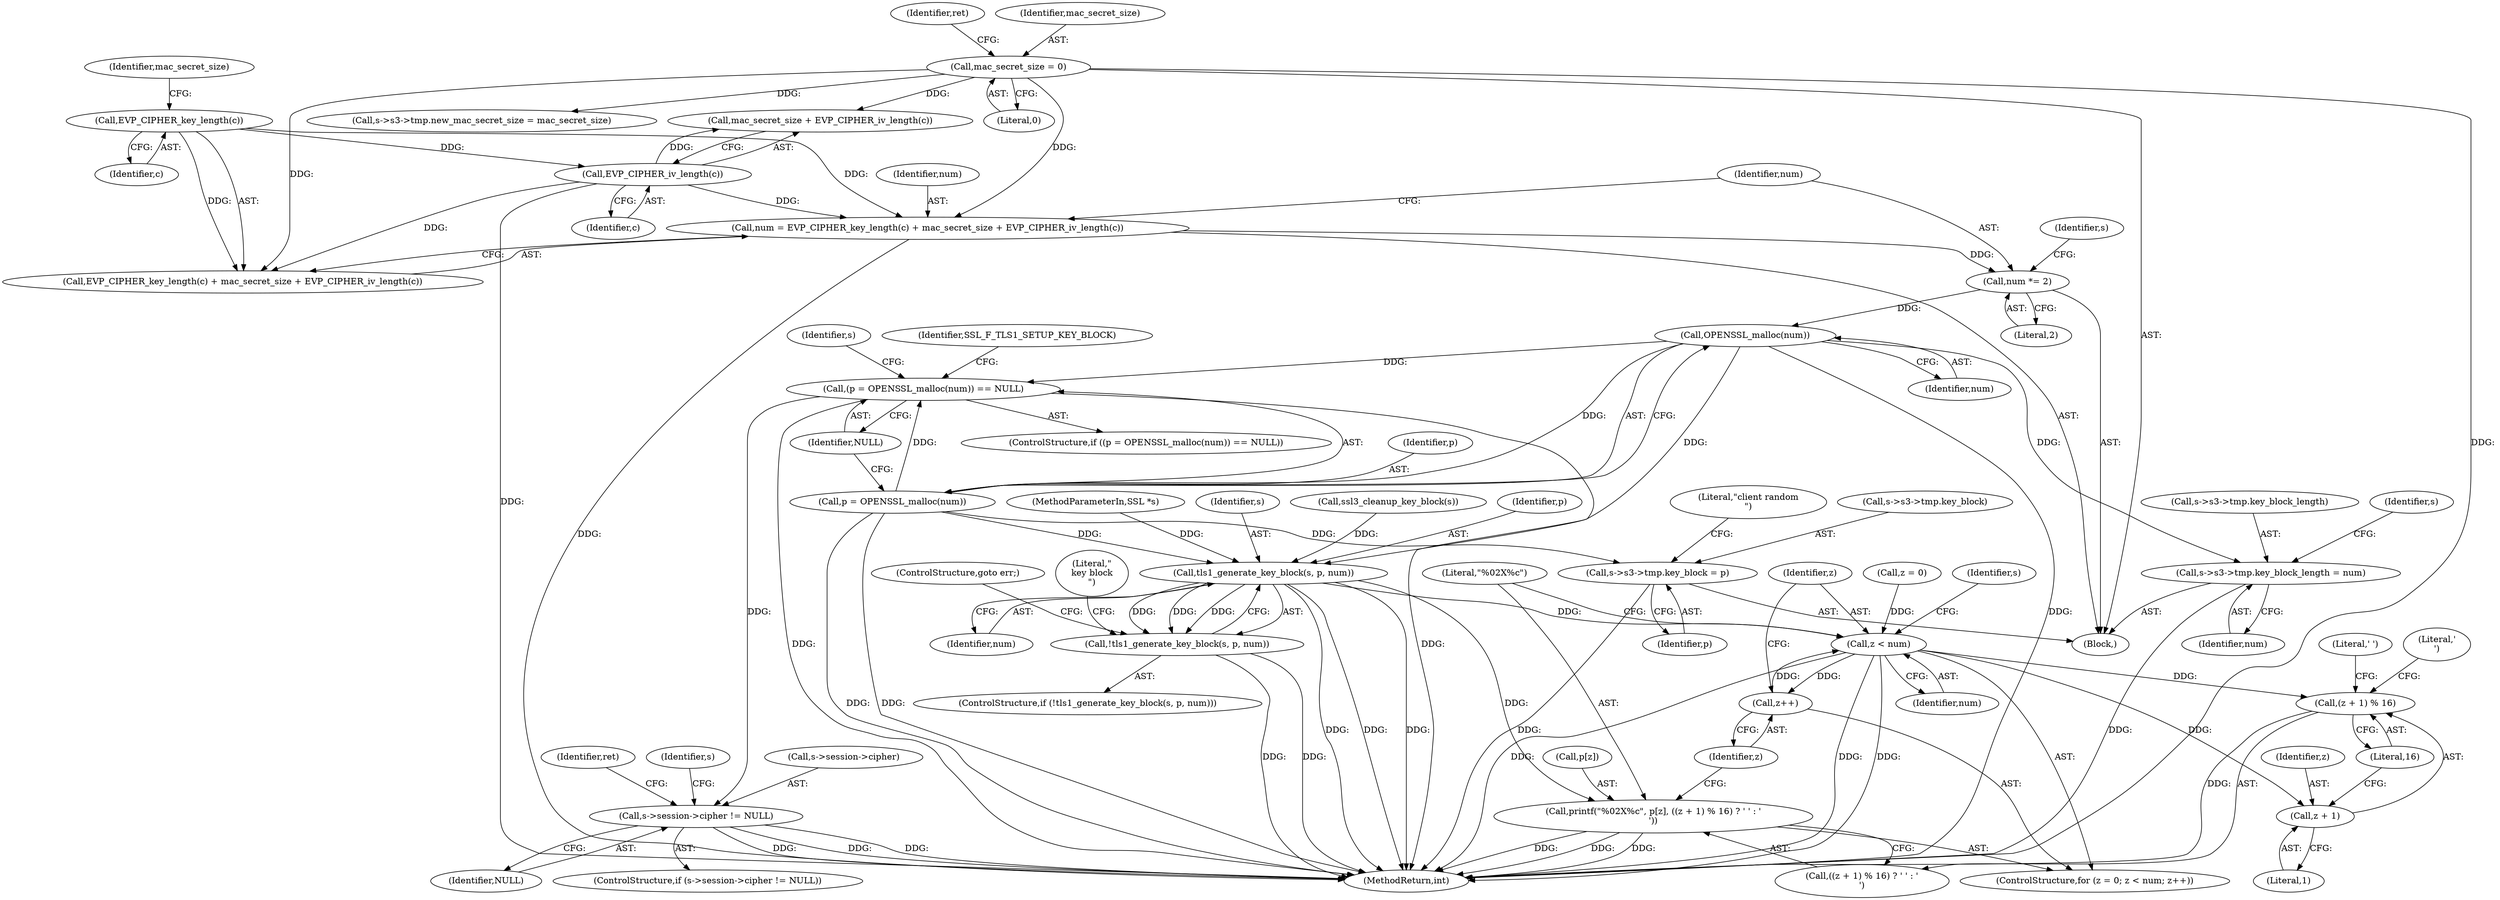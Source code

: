 digraph "0_openssl_4ad93618d26a3ea23d36ad5498ff4f59eff3a4d2_5@integer" {
"1000193" [label="(Call,num = EVP_CIPHER_key_length(c) + mac_secret_size + EVP_CIPHER_iv_length(c))"];
"1000196" [label="(Call,EVP_CIPHER_key_length(c))"];
"1000114" [label="(Call,mac_secret_size = 0)"];
"1000200" [label="(Call,EVP_CIPHER_iv_length(c))"];
"1000202" [label="(Call,num *= 2)"];
"1000211" [label="(Call,OPENSSL_malloc(num))"];
"1000208" [label="(Call,(p = OPENSSL_malloc(num)) == NULL)"];
"1000388" [label="(Call,s->session->cipher != NULL)"];
"1000209" [label="(Call,p = OPENSSL_malloc(num))"];
"1000228" [label="(Call,s->s3->tmp.key_block = p)"];
"1000333" [label="(Call,tls1_generate_key_block(s, p, num))"];
"1000332" [label="(Call,!tls1_generate_key_block(s, p, num))"];
"1000346" [label="(Call,z < num)"];
"1000349" [label="(Call,z++)"];
"1000357" [label="(Call,(z + 1) % 16)"];
"1000358" [label="(Call,z + 1)"];
"1000351" [label="(Call,printf(\"%02X%c\", p[z], ((z + 1) % 16) ? ' ' : '\n'))"];
"1000219" [label="(Call,s->s3->tmp.key_block_length = num)"];
"1000436" [label="(MethodReturn,int)"];
"1000334" [label="(Identifier,s)"];
"1000205" [label="(Call,ssl3_cleanup_key_block(s))"];
"1000198" [label="(Call,mac_secret_size + EVP_CIPHER_iv_length(c))"];
"1000388" [label="(Call,s->session->cipher != NULL)"];
"1000203" [label="(Identifier,num)"];
"1000116" [label="(Literal,0)"];
"1000357" [label="(Call,(z + 1) % 16)"];
"1000362" [label="(Literal,' ')"];
"1000119" [label="(Identifier,ret)"];
"1000209" [label="(Call,p = OPENSSL_malloc(num))"];
"1000216" [label="(Identifier,SSL_F_TLS1_SETUP_KEY_BLOCK)"];
"1000195" [label="(Call,EVP_CIPHER_key_length(c) + mac_secret_size + EVP_CIPHER_iv_length(c))"];
"1000336" [label="(Identifier,num)"];
"1000401" [label="(Identifier,s)"];
"1000351" [label="(Call,printf(\"%02X%c\", p[z], ((z + 1) % 16) ? ' ' : '\n'))"];
"1000356" [label="(Call,((z + 1) % 16) ? ' ' : '\n')"];
"1000204" [label="(Literal,2)"];
"1000228" [label="(Call,s->s3->tmp.key_block = p)"];
"1000331" [label="(ControlStructure,if (!tls1_generate_key_block(s, p, num)))"];
"1000358" [label="(Call,z + 1)"];
"1000213" [label="(Identifier,NULL)"];
"1000343" [label="(Call,z = 0)"];
"1000363" [label="(Literal,'\n')"];
"1000219" [label="(Call,s->s3->tmp.key_block_length = num)"];
"1000196" [label="(Call,EVP_CIPHER_key_length(c))"];
"1000387" [label="(ControlStructure,if (s->session->cipher != NULL))"];
"1000211" [label="(Call,OPENSSL_malloc(num))"];
"1000199" [label="(Identifier,mac_secret_size)"];
"1000337" [label="(ControlStructure,goto err;)"];
"1000339" [label="(Literal,\"\nkey block\n\")"];
"1000347" [label="(Identifier,z)"];
"1000201" [label="(Identifier,c)"];
"1000115" [label="(Identifier,mac_secret_size)"];
"1000349" [label="(Call,z++)"];
"1000197" [label="(Identifier,c)"];
"1000232" [label="(Identifier,s)"];
"1000210" [label="(Identifier,p)"];
"1000238" [label="(Literal,\"client random\n\")"];
"1000361" [label="(Literal,16)"];
"1000389" [label="(Call,s->session->cipher)"];
"1000212" [label="(Identifier,num)"];
"1000184" [label="(Call,s->s3->tmp.new_mac_secret_size = mac_secret_size)"];
"1000352" [label="(Literal,\"%02X%c\")"];
"1000431" [label="(Identifier,ret)"];
"1000335" [label="(Identifier,p)"];
"1000193" [label="(Call,num = EVP_CIPHER_key_length(c) + mac_secret_size + EVP_CIPHER_iv_length(c))"];
"1000227" [label="(Identifier,num)"];
"1000333" [label="(Call,tls1_generate_key_block(s, p, num))"];
"1000236" [label="(Identifier,p)"];
"1000202" [label="(Call,num *= 2)"];
"1000346" [label="(Call,z < num)"];
"1000220" [label="(Call,s->s3->tmp.key_block_length)"];
"1000102" [label="(MethodParameterIn,SSL *s)"];
"1000348" [label="(Identifier,num)"];
"1000360" [label="(Literal,1)"];
"1000359" [label="(Identifier,z)"];
"1000114" [label="(Call,mac_secret_size = 0)"];
"1000208" [label="(Call,(p = OPENSSL_malloc(num)) == NULL)"];
"1000342" [label="(ControlStructure,for (z = 0; z < num; z++))"];
"1000353" [label="(Call,p[z])"];
"1000229" [label="(Call,s->s3->tmp.key_block)"];
"1000206" [label="(Identifier,s)"];
"1000207" [label="(ControlStructure,if ((p = OPENSSL_malloc(num)) == NULL))"];
"1000394" [label="(Identifier,NULL)"];
"1000332" [label="(Call,!tls1_generate_key_block(s, p, num))"];
"1000369" [label="(Identifier,s)"];
"1000350" [label="(Identifier,z)"];
"1000103" [label="(Block,)"];
"1000223" [label="(Identifier,s)"];
"1000200" [label="(Call,EVP_CIPHER_iv_length(c))"];
"1000194" [label="(Identifier,num)"];
"1000193" -> "1000103"  [label="AST: "];
"1000193" -> "1000195"  [label="CFG: "];
"1000194" -> "1000193"  [label="AST: "];
"1000195" -> "1000193"  [label="AST: "];
"1000203" -> "1000193"  [label="CFG: "];
"1000193" -> "1000436"  [label="DDG: "];
"1000196" -> "1000193"  [label="DDG: "];
"1000114" -> "1000193"  [label="DDG: "];
"1000200" -> "1000193"  [label="DDG: "];
"1000193" -> "1000202"  [label="DDG: "];
"1000196" -> "1000195"  [label="AST: "];
"1000196" -> "1000197"  [label="CFG: "];
"1000197" -> "1000196"  [label="AST: "];
"1000199" -> "1000196"  [label="CFG: "];
"1000196" -> "1000195"  [label="DDG: "];
"1000196" -> "1000200"  [label="DDG: "];
"1000114" -> "1000103"  [label="AST: "];
"1000114" -> "1000116"  [label="CFG: "];
"1000115" -> "1000114"  [label="AST: "];
"1000116" -> "1000114"  [label="AST: "];
"1000119" -> "1000114"  [label="CFG: "];
"1000114" -> "1000436"  [label="DDG: "];
"1000114" -> "1000184"  [label="DDG: "];
"1000114" -> "1000195"  [label="DDG: "];
"1000114" -> "1000198"  [label="DDG: "];
"1000200" -> "1000198"  [label="AST: "];
"1000200" -> "1000201"  [label="CFG: "];
"1000201" -> "1000200"  [label="AST: "];
"1000198" -> "1000200"  [label="CFG: "];
"1000200" -> "1000436"  [label="DDG: "];
"1000200" -> "1000195"  [label="DDG: "];
"1000200" -> "1000198"  [label="DDG: "];
"1000202" -> "1000103"  [label="AST: "];
"1000202" -> "1000204"  [label="CFG: "];
"1000203" -> "1000202"  [label="AST: "];
"1000204" -> "1000202"  [label="AST: "];
"1000206" -> "1000202"  [label="CFG: "];
"1000202" -> "1000211"  [label="DDG: "];
"1000211" -> "1000209"  [label="AST: "];
"1000211" -> "1000212"  [label="CFG: "];
"1000212" -> "1000211"  [label="AST: "];
"1000209" -> "1000211"  [label="CFG: "];
"1000211" -> "1000436"  [label="DDG: "];
"1000211" -> "1000208"  [label="DDG: "];
"1000211" -> "1000209"  [label="DDG: "];
"1000211" -> "1000219"  [label="DDG: "];
"1000211" -> "1000333"  [label="DDG: "];
"1000208" -> "1000207"  [label="AST: "];
"1000208" -> "1000213"  [label="CFG: "];
"1000209" -> "1000208"  [label="AST: "];
"1000213" -> "1000208"  [label="AST: "];
"1000216" -> "1000208"  [label="CFG: "];
"1000223" -> "1000208"  [label="CFG: "];
"1000208" -> "1000436"  [label="DDG: "];
"1000208" -> "1000436"  [label="DDG: "];
"1000209" -> "1000208"  [label="DDG: "];
"1000208" -> "1000388"  [label="DDG: "];
"1000388" -> "1000387"  [label="AST: "];
"1000388" -> "1000394"  [label="CFG: "];
"1000389" -> "1000388"  [label="AST: "];
"1000394" -> "1000388"  [label="AST: "];
"1000401" -> "1000388"  [label="CFG: "];
"1000431" -> "1000388"  [label="CFG: "];
"1000388" -> "1000436"  [label="DDG: "];
"1000388" -> "1000436"  [label="DDG: "];
"1000388" -> "1000436"  [label="DDG: "];
"1000210" -> "1000209"  [label="AST: "];
"1000213" -> "1000209"  [label="CFG: "];
"1000209" -> "1000436"  [label="DDG: "];
"1000209" -> "1000436"  [label="DDG: "];
"1000209" -> "1000228"  [label="DDG: "];
"1000209" -> "1000333"  [label="DDG: "];
"1000228" -> "1000103"  [label="AST: "];
"1000228" -> "1000236"  [label="CFG: "];
"1000229" -> "1000228"  [label="AST: "];
"1000236" -> "1000228"  [label="AST: "];
"1000238" -> "1000228"  [label="CFG: "];
"1000228" -> "1000436"  [label="DDG: "];
"1000333" -> "1000332"  [label="AST: "];
"1000333" -> "1000336"  [label="CFG: "];
"1000334" -> "1000333"  [label="AST: "];
"1000335" -> "1000333"  [label="AST: "];
"1000336" -> "1000333"  [label="AST: "];
"1000332" -> "1000333"  [label="CFG: "];
"1000333" -> "1000436"  [label="DDG: "];
"1000333" -> "1000436"  [label="DDG: "];
"1000333" -> "1000436"  [label="DDG: "];
"1000333" -> "1000332"  [label="DDG: "];
"1000333" -> "1000332"  [label="DDG: "];
"1000333" -> "1000332"  [label="DDG: "];
"1000205" -> "1000333"  [label="DDG: "];
"1000102" -> "1000333"  [label="DDG: "];
"1000333" -> "1000346"  [label="DDG: "];
"1000333" -> "1000351"  [label="DDG: "];
"1000332" -> "1000331"  [label="AST: "];
"1000337" -> "1000332"  [label="CFG: "];
"1000339" -> "1000332"  [label="CFG: "];
"1000332" -> "1000436"  [label="DDG: "];
"1000332" -> "1000436"  [label="DDG: "];
"1000346" -> "1000342"  [label="AST: "];
"1000346" -> "1000348"  [label="CFG: "];
"1000347" -> "1000346"  [label="AST: "];
"1000348" -> "1000346"  [label="AST: "];
"1000352" -> "1000346"  [label="CFG: "];
"1000369" -> "1000346"  [label="CFG: "];
"1000346" -> "1000436"  [label="DDG: "];
"1000346" -> "1000436"  [label="DDG: "];
"1000346" -> "1000436"  [label="DDG: "];
"1000343" -> "1000346"  [label="DDG: "];
"1000349" -> "1000346"  [label="DDG: "];
"1000346" -> "1000349"  [label="DDG: "];
"1000346" -> "1000357"  [label="DDG: "];
"1000346" -> "1000358"  [label="DDG: "];
"1000349" -> "1000342"  [label="AST: "];
"1000349" -> "1000350"  [label="CFG: "];
"1000350" -> "1000349"  [label="AST: "];
"1000347" -> "1000349"  [label="CFG: "];
"1000357" -> "1000356"  [label="AST: "];
"1000357" -> "1000361"  [label="CFG: "];
"1000358" -> "1000357"  [label="AST: "];
"1000361" -> "1000357"  [label="AST: "];
"1000362" -> "1000357"  [label="CFG: "];
"1000363" -> "1000357"  [label="CFG: "];
"1000357" -> "1000436"  [label="DDG: "];
"1000358" -> "1000360"  [label="CFG: "];
"1000359" -> "1000358"  [label="AST: "];
"1000360" -> "1000358"  [label="AST: "];
"1000361" -> "1000358"  [label="CFG: "];
"1000351" -> "1000342"  [label="AST: "];
"1000351" -> "1000356"  [label="CFG: "];
"1000352" -> "1000351"  [label="AST: "];
"1000353" -> "1000351"  [label="AST: "];
"1000356" -> "1000351"  [label="AST: "];
"1000350" -> "1000351"  [label="CFG: "];
"1000351" -> "1000436"  [label="DDG: "];
"1000351" -> "1000436"  [label="DDG: "];
"1000351" -> "1000436"  [label="DDG: "];
"1000219" -> "1000103"  [label="AST: "];
"1000219" -> "1000227"  [label="CFG: "];
"1000220" -> "1000219"  [label="AST: "];
"1000227" -> "1000219"  [label="AST: "];
"1000232" -> "1000219"  [label="CFG: "];
"1000219" -> "1000436"  [label="DDG: "];
}
